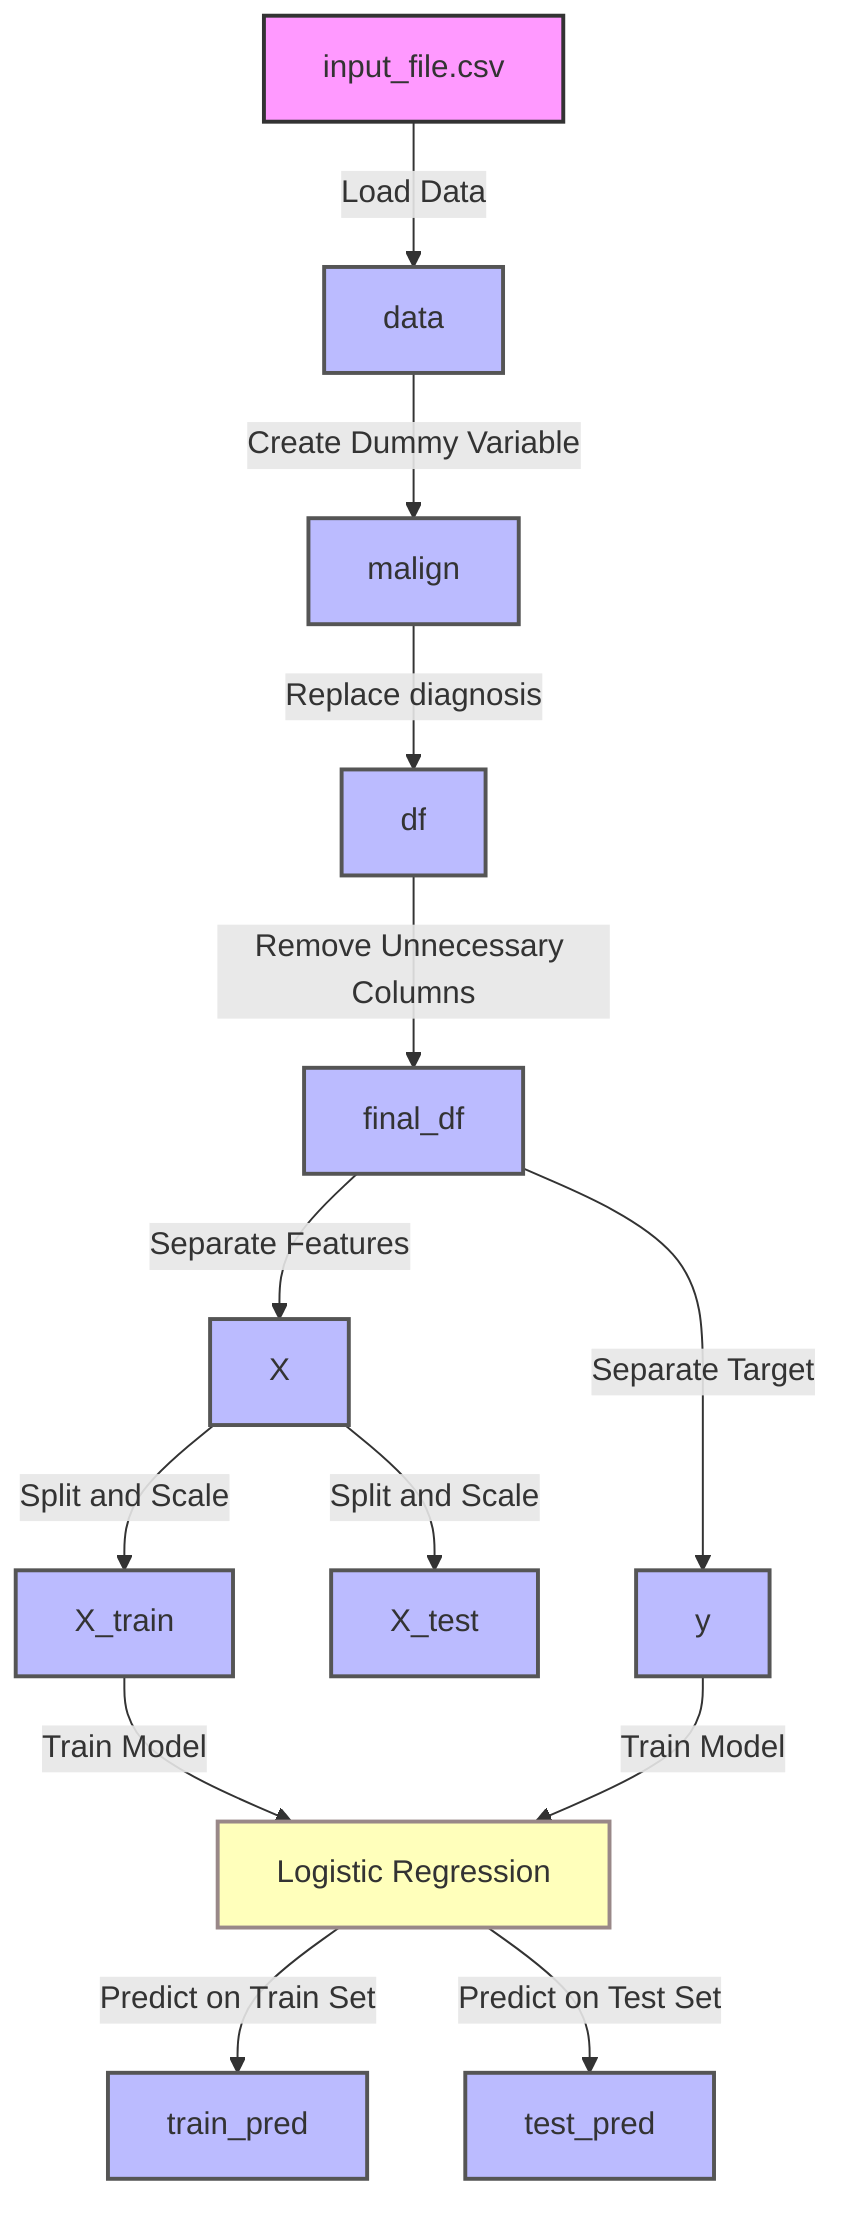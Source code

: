 flowchart TD
    %% Data Source
    A[input_file.csv]:::source -->|Load Data| B[data]

    %% Data Variables
    B[data]:::var -->|Create Dummy Variable| C[malign]:::var
    C[malign] -->|Replace diagnosis| D[df]:::var
    D[df] -->|Remove Unnecessary Columns| E[final_df]:::var
    E[final_df] -->|Separate Features| F[X]:::var
    E[final_df] -->|Separate Target| G[y]:::var

    %% Data Splitting and Scaling
    F[X] -->|Split and Scale| H[X_train]:::var
    F[X] -->|Split and Scale| I[X_test]:::var

    %% Model Training
    H[X_train] -->|Train Model| J[Logistic Regression]:::model
    G[y] -->|Train Model| J[Logistic Regression]

    %% Model Prediction
    J[Logistic Regression] -->|Predict on Train Set| K[train_pred]:::var
    J[Logistic Regression] -->|Predict on Test Set| L[test_pred]:::var

    %% Classes
    classDef source fill:#f9f,stroke:#333,stroke-width:2px;
    classDef var fill:#bbf,stroke:#555,stroke-width:2px;
    classDef model fill:#ffb,stroke:#988,stroke-width:2px;

    %% Comments
    %% A : CSV data file for tumor diagnosis.
    %% B : Initial DataFrame after loading the CSV.
    %% C : Dummy variable for malignant tumors.
    %% D : DataFrame after data cleaning.
    %% E : DataFrame for model building.
    %% F : Feature matrix for ML model training.
    %% G : Target output for ML model training.
    %% H/I : Train/Test split for dataset.
    %% J : Logistic Regression model for predictions.
    %% K/L : Predictions using the trained model.